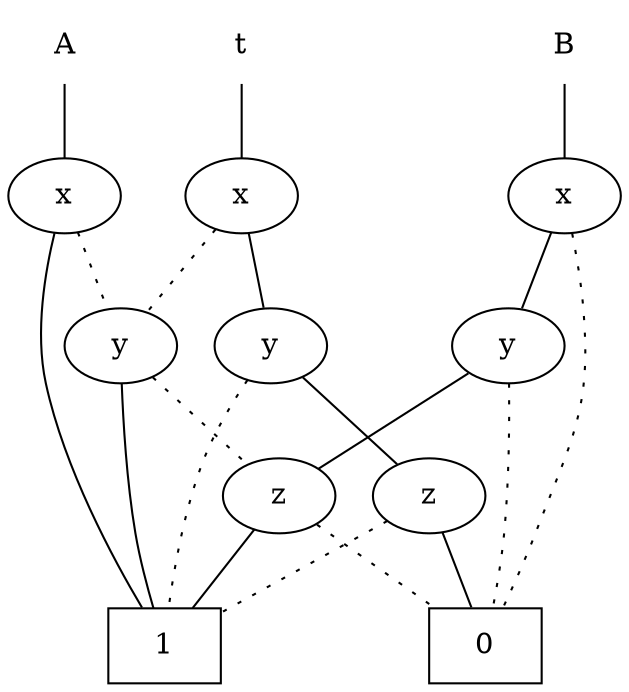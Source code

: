 graph sbdd { 
A[shape="plaintext"];
A -- 4;
B[shape="plaintext"];
B -- 6;
t[shape="plaintext"];
t -- 9;
1[shape="box"];
0[shape="box"];
2[label="z"];
3[label="y"];
4[label="x"];
5[label="y"];
6[label="x"];
7[label="z"];
8[label="y"];
9[label="x"];
2 -- 0 [style="dotted"];
2 -- 1;
3 -- 2 [style="dotted"];
3 -- 1;
4 -- 3 [style="dotted"];
4 -- 1;
5 -- 0 [style="dotted"];
5 -- 2;
6 -- 0 [style="dotted"];
6 -- 5;
7 -- 1 [style="dotted"];
7 -- 0;
8 -- 1 [style="dotted"];
8 -- 7;
9 -- 3 [style="dotted"];
9 -- 8;
 }